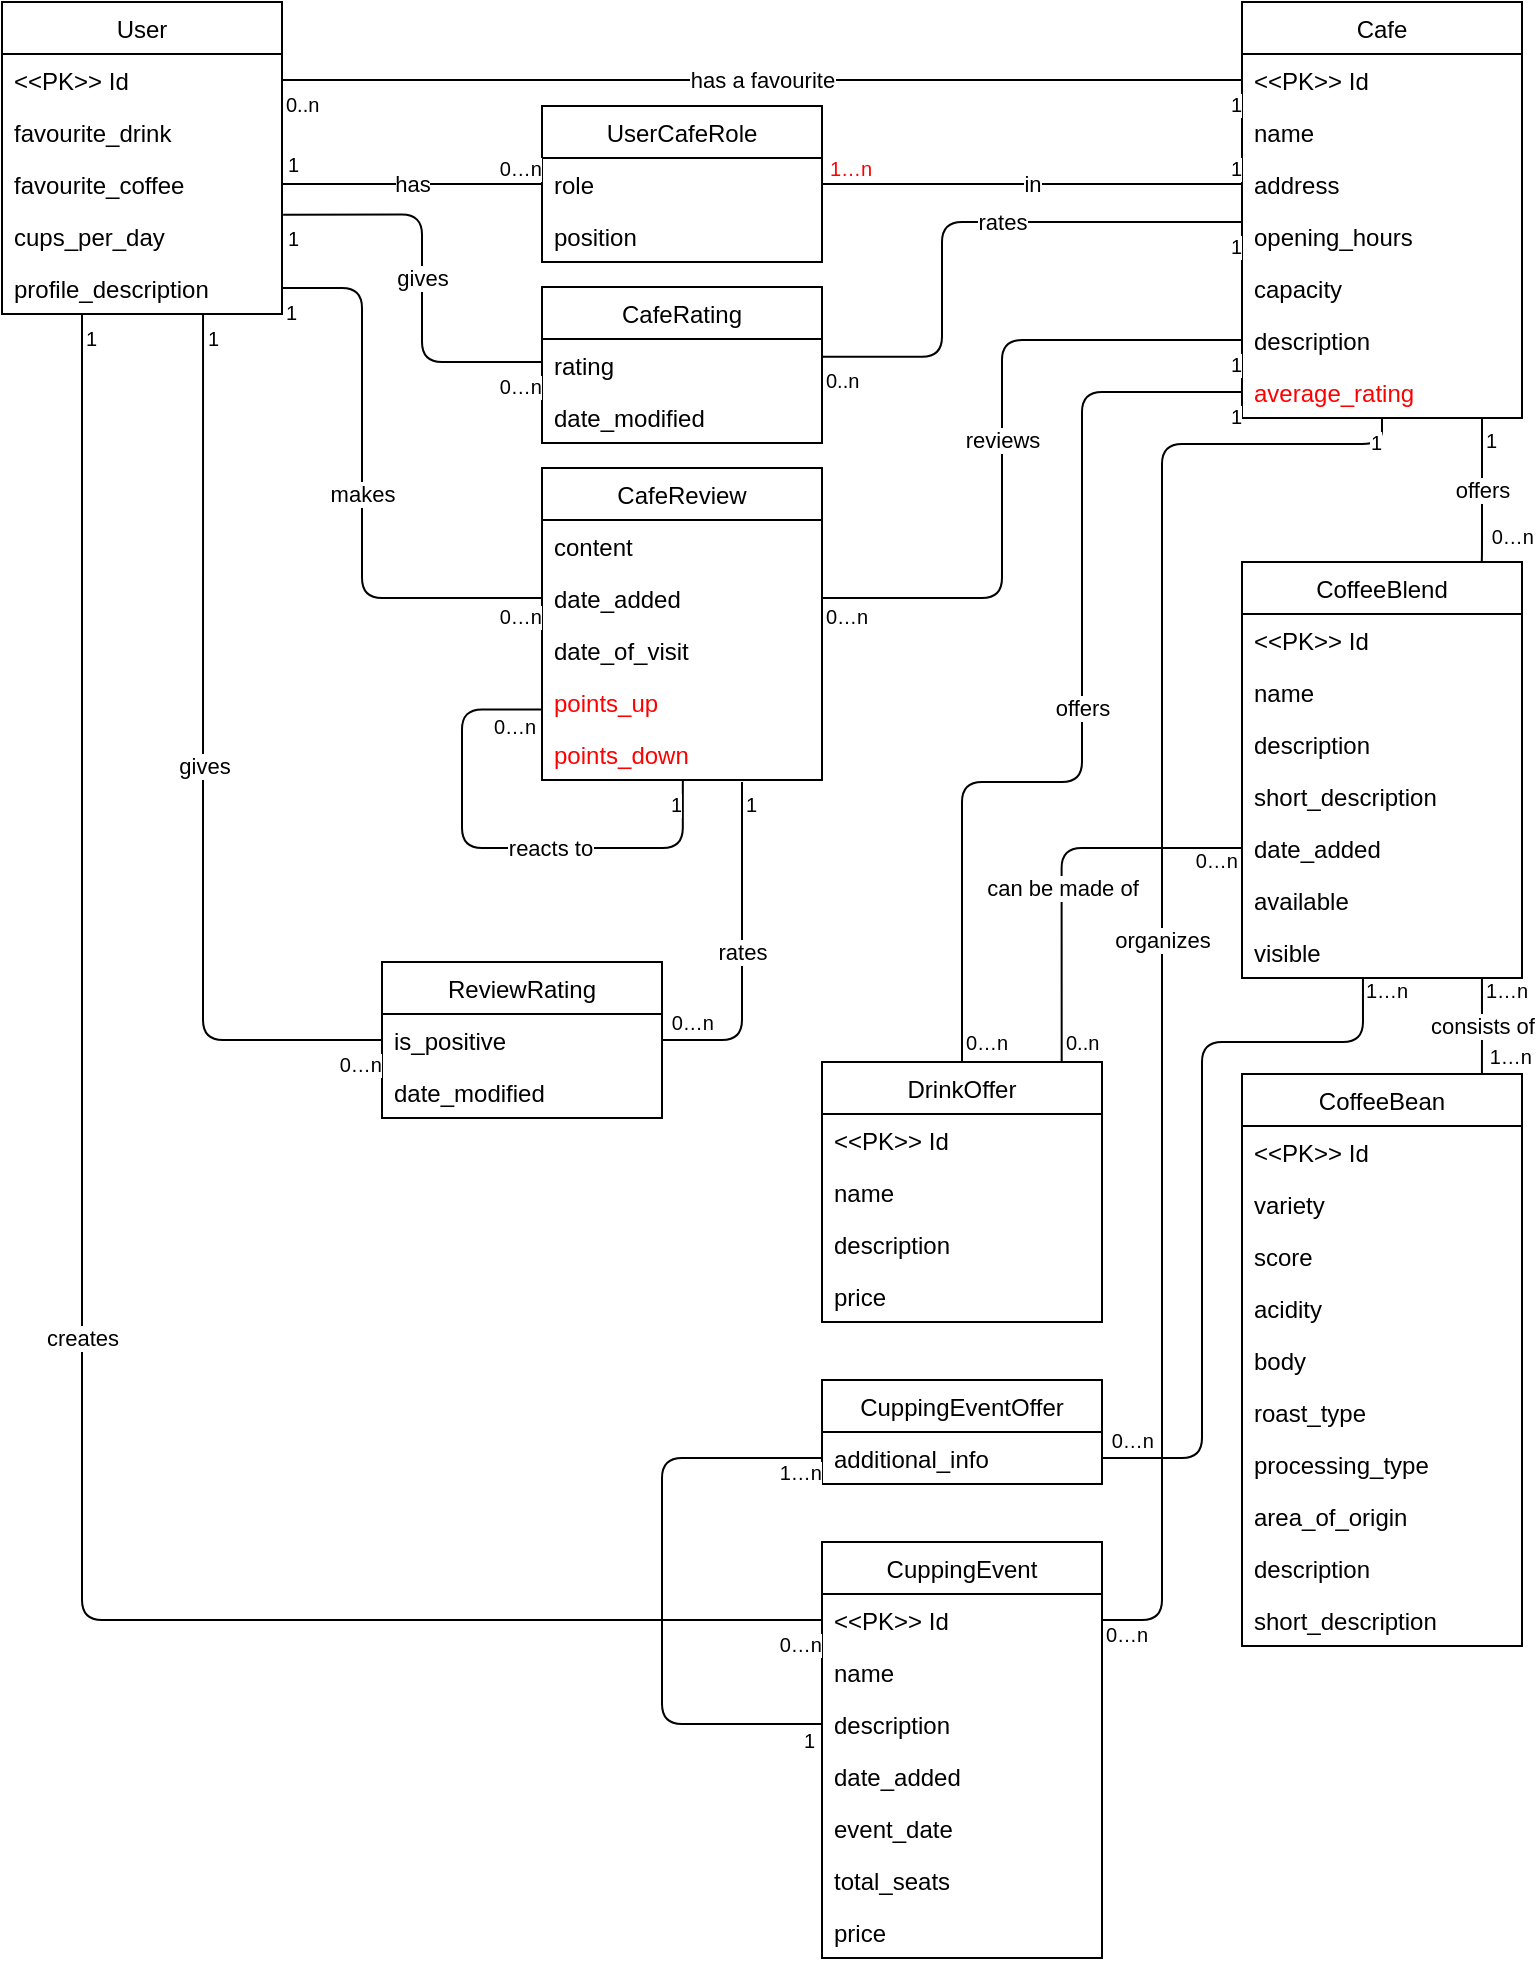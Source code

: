 <mxfile version="12.2.9" type="google" pages="1"><diagram name="Page-1" id="c4acf3e9-155e-7222-9cf6-157b1a14988f"><mxGraphModel dx="1122" dy="657" grid="1" gridSize="10" guides="1" tooltips="1" connect="1" arrows="1" fold="1" page="1" pageScale="1" pageWidth="827" pageHeight="1169" background="#ffffff" math="0" shadow="0"><root><mxCell id="0"/><mxCell id="1" parent="0"/><mxCell id="7lsXXd2nCeUwSdJHQIFF-2" value="User" style="swimlane;fontStyle=0;childLayout=stackLayout;horizontal=1;startSize=26;fillColor=none;horizontalStack=0;resizeParent=1;resizeParentMax=0;resizeLast=0;collapsible=1;marginBottom=0;" parent="1" vertex="1"><mxGeometry x="20" y="20" width="140" height="156" as="geometry"/></mxCell><mxCell id="7lsXXd2nCeUwSdJHQIFF-3" value="&lt;&lt;PK&gt;&gt; Id" style="text;strokeColor=none;fillColor=none;align=left;verticalAlign=top;spacingLeft=4;spacingRight=4;overflow=hidden;rotatable=0;points=[[0,0.5],[1,0.5]];portConstraint=eastwest;" parent="7lsXXd2nCeUwSdJHQIFF-2" vertex="1"><mxGeometry y="26" width="140" height="26" as="geometry"/></mxCell><mxCell id="7lsXXd2nCeUwSdJHQIFF-5" value="favourite_drink" style="text;strokeColor=none;fillColor=none;align=left;verticalAlign=top;spacingLeft=4;spacingRight=4;overflow=hidden;rotatable=0;points=[[0,0.5],[1,0.5]];portConstraint=eastwest;" parent="7lsXXd2nCeUwSdJHQIFF-2" vertex="1"><mxGeometry y="52" width="140" height="26" as="geometry"/></mxCell><mxCell id="7lsXXd2nCeUwSdJHQIFF-6" value="favourite_coffee" style="text;strokeColor=none;fillColor=none;align=left;verticalAlign=top;spacingLeft=4;spacingRight=4;overflow=hidden;rotatable=0;points=[[0,0.5],[1,0.5]];portConstraint=eastwest;" parent="7lsXXd2nCeUwSdJHQIFF-2" vertex="1"><mxGeometry y="78" width="140" height="26" as="geometry"/></mxCell><mxCell id="7lsXXd2nCeUwSdJHQIFF-7" value="cups_per_day" style="text;strokeColor=none;fillColor=none;align=left;verticalAlign=top;spacingLeft=4;spacingRight=4;overflow=hidden;rotatable=0;points=[[0,0.5],[1,0.5]];portConstraint=eastwest;" parent="7lsXXd2nCeUwSdJHQIFF-2" vertex="1"><mxGeometry y="104" width="140" height="26" as="geometry"/></mxCell><mxCell id="7lsXXd2nCeUwSdJHQIFF-8" value="profile_description&#10;" style="text;strokeColor=none;fillColor=none;align=left;verticalAlign=top;spacingLeft=4;spacingRight=4;overflow=hidden;rotatable=0;points=[[0,0.5],[1,0.5]];portConstraint=eastwest;" parent="7lsXXd2nCeUwSdJHQIFF-2" vertex="1"><mxGeometry y="130" width="140" height="26" as="geometry"/></mxCell><mxCell id="7lsXXd2nCeUwSdJHQIFF-10" value="Cafe" style="swimlane;fontStyle=0;childLayout=stackLayout;horizontal=1;startSize=26;fillColor=none;horizontalStack=0;resizeParent=1;resizeParentMax=0;resizeLast=0;collapsible=1;marginBottom=0;" parent="1" vertex="1"><mxGeometry x="640" y="20" width="140" height="208" as="geometry"/></mxCell><mxCell id="7lsXXd2nCeUwSdJHQIFF-11" value="&lt;&lt;PK&gt;&gt; Id" style="text;strokeColor=none;fillColor=none;align=left;verticalAlign=top;spacingLeft=4;spacingRight=4;overflow=hidden;rotatable=0;points=[[0,0.5],[1,0.5]];portConstraint=eastwest;" parent="7lsXXd2nCeUwSdJHQIFF-10" vertex="1"><mxGeometry y="26" width="140" height="26" as="geometry"/></mxCell><mxCell id="7lsXXd2nCeUwSdJHQIFF-84" value="name" style="text;strokeColor=none;fillColor=none;align=left;verticalAlign=top;spacingLeft=4;spacingRight=4;overflow=hidden;rotatable=0;points=[[0,0.5],[1,0.5]];portConstraint=eastwest;" parent="7lsXXd2nCeUwSdJHQIFF-10" vertex="1"><mxGeometry y="52" width="140" height="26" as="geometry"/></mxCell><mxCell id="7lsXXd2nCeUwSdJHQIFF-12" value="address" style="text;strokeColor=none;fillColor=none;align=left;verticalAlign=top;spacingLeft=4;spacingRight=4;overflow=hidden;rotatable=0;points=[[0,0.5],[1,0.5]];portConstraint=eastwest;" parent="7lsXXd2nCeUwSdJHQIFF-10" vertex="1"><mxGeometry y="78" width="140" height="26" as="geometry"/></mxCell><mxCell id="7lsXXd2nCeUwSdJHQIFF-13" value="opening_hours" style="text;strokeColor=none;fillColor=none;align=left;verticalAlign=top;spacingLeft=4;spacingRight=4;overflow=hidden;rotatable=0;points=[[0,0.5],[1,0.5]];portConstraint=eastwest;" parent="7lsXXd2nCeUwSdJHQIFF-10" vertex="1"><mxGeometry y="104" width="140" height="26" as="geometry"/></mxCell><mxCell id="7lsXXd2nCeUwSdJHQIFF-14" value="capacity" style="text;strokeColor=none;fillColor=none;align=left;verticalAlign=top;spacingLeft=4;spacingRight=4;overflow=hidden;rotatable=0;points=[[0,0.5],[1,0.5]];portConstraint=eastwest;" parent="7lsXXd2nCeUwSdJHQIFF-10" vertex="1"><mxGeometry y="130" width="140" height="26" as="geometry"/></mxCell><mxCell id="7lsXXd2nCeUwSdJHQIFF-15" value="description" style="text;strokeColor=none;fillColor=none;align=left;verticalAlign=top;spacingLeft=4;spacingRight=4;overflow=hidden;rotatable=0;points=[[0,0.5],[1,0.5]];portConstraint=eastwest;" parent="7lsXXd2nCeUwSdJHQIFF-10" vertex="1"><mxGeometry y="156" width="140" height="26" as="geometry"/></mxCell><mxCell id="7lsXXd2nCeUwSdJHQIFF-16" value="average_rating" style="text;strokeColor=none;fillColor=none;align=left;verticalAlign=top;spacingLeft=4;spacingRight=4;overflow=hidden;rotatable=0;points=[[0,0.5],[1,0.5]];portConstraint=eastwest;fontColor=#FF0000;" parent="7lsXXd2nCeUwSdJHQIFF-10" vertex="1"><mxGeometry y="182" width="140" height="26" as="geometry"/></mxCell><mxCell id="7lsXXd2nCeUwSdJHQIFF-21" value="has a favourite" style="endArrow=none;html=1;endSize=12;startArrow=none;startSize=14;startFill=0;edgeStyle=orthogonalEdgeStyle;endFill=0;exitX=1;exitY=0.5;exitDx=0;exitDy=0;entryX=0;entryY=0.5;entryDx=0;entryDy=0;" parent="1" source="7lsXXd2nCeUwSdJHQIFF-3" target="7lsXXd2nCeUwSdJHQIFF-11" edge="1"><mxGeometry relative="1" as="geometry"><mxPoint x="190" y="260" as="sourcePoint"/><mxPoint x="350" y="260" as="targetPoint"/></mxGeometry></mxCell><mxCell id="7lsXXd2nCeUwSdJHQIFF-22" value="0..n" style="resizable=0;html=1;align=left;verticalAlign=top;labelBackgroundColor=#ffffff;fontSize=10;" parent="7lsXXd2nCeUwSdJHQIFF-21" connectable="0" vertex="1"><mxGeometry x="-1" relative="1" as="geometry"/></mxCell><mxCell id="7lsXXd2nCeUwSdJHQIFF-23" value="1" style="resizable=0;html=1;align=right;verticalAlign=top;labelBackgroundColor=#ffffff;fontSize=10;" parent="7lsXXd2nCeUwSdJHQIFF-21" connectable="0" vertex="1"><mxGeometry x="1" relative="1" as="geometry"/></mxCell><mxCell id="7lsXXd2nCeUwSdJHQIFF-24" value="UserCafeRole" style="swimlane;fontStyle=0;childLayout=stackLayout;horizontal=1;startSize=26;fillColor=none;horizontalStack=0;resizeParent=1;resizeParentMax=0;resizeLast=0;collapsible=1;marginBottom=0;" parent="1" vertex="1"><mxGeometry x="290" y="72" width="140" height="78" as="geometry"/></mxCell><mxCell id="7lsXXd2nCeUwSdJHQIFF-25" value="role" style="text;strokeColor=none;fillColor=none;align=left;verticalAlign=top;spacingLeft=4;spacingRight=4;overflow=hidden;rotatable=0;points=[[0,0.5],[1,0.5]];portConstraint=eastwest;" parent="7lsXXd2nCeUwSdJHQIFF-24" vertex="1"><mxGeometry y="26" width="140" height="26" as="geometry"/></mxCell><mxCell id="7lsXXd2nCeUwSdJHQIFF-86" value="position" style="text;strokeColor=none;fillColor=none;align=left;verticalAlign=top;spacingLeft=4;spacingRight=4;overflow=hidden;rotatable=0;points=[[0,0.5],[1,0.5]];portConstraint=eastwest;" parent="7lsXXd2nCeUwSdJHQIFF-24" vertex="1"><mxGeometry y="52" width="140" height="26" as="geometry"/></mxCell><mxCell id="7lsXXd2nCeUwSdJHQIFF-34" value="has" style="endArrow=none;html=1;edgeStyle=orthogonalEdgeStyle;entryX=0;entryY=0.5;entryDx=0;entryDy=0;exitX=1;exitY=0.5;exitDx=0;exitDy=0;" parent="1" source="7lsXXd2nCeUwSdJHQIFF-6" target="7lsXXd2nCeUwSdJHQIFF-25" edge="1"><mxGeometry relative="1" as="geometry"><mxPoint x="160" y="160" as="sourcePoint"/><mxPoint x="200" y="190" as="targetPoint"/><Array as="points"><mxPoint x="240" y="111"/><mxPoint x="240" y="111"/></Array></mxGeometry></mxCell><mxCell id="7lsXXd2nCeUwSdJHQIFF-35" value="1" style="resizable=0;html=1;align=left;verticalAlign=bottom;labelBackgroundColor=#ffffff;fontSize=10;" parent="7lsXXd2nCeUwSdJHQIFF-34" connectable="0" vertex="1"><mxGeometry x="-1" relative="1" as="geometry"><mxPoint x="0.5" y="-1.5" as="offset"/></mxGeometry></mxCell><mxCell id="7lsXXd2nCeUwSdJHQIFF-36" value="0…n" style="resizable=0;html=1;align=right;verticalAlign=bottom;labelBackgroundColor=#ffffff;fontSize=10;" parent="7lsXXd2nCeUwSdJHQIFF-34" connectable="0" vertex="1"><mxGeometry x="1" relative="1" as="geometry"/></mxCell><mxCell id="7lsXXd2nCeUwSdJHQIFF-37" value="in" style="endArrow=none;html=1;edgeStyle=orthogonalEdgeStyle;entryX=0;entryY=0.5;entryDx=0;entryDy=0;exitX=1;exitY=0.5;exitDx=0;exitDy=0;" parent="1" source="7lsXXd2nCeUwSdJHQIFF-25" target="7lsXXd2nCeUwSdJHQIFF-12" edge="1"><mxGeometry relative="1" as="geometry"><mxPoint x="390" y="200" as="sourcePoint"/><mxPoint x="224.667" y="173" as="targetPoint"/><Array as="points"><mxPoint x="500" y="111"/><mxPoint x="500" y="111"/></Array></mxGeometry></mxCell><mxCell id="7lsXXd2nCeUwSdJHQIFF-38" value="1…n" style="resizable=0;html=1;align=left;verticalAlign=bottom;labelBackgroundColor=#ffffff;fontSize=10;fontColor=#FF0000;" parent="7lsXXd2nCeUwSdJHQIFF-37" connectable="0" vertex="1"><mxGeometry x="-1" relative="1" as="geometry"><mxPoint x="1.5" as="offset"/></mxGeometry></mxCell><mxCell id="7lsXXd2nCeUwSdJHQIFF-39" value="1&lt;br&gt;" style="resizable=0;html=1;align=right;verticalAlign=bottom;labelBackgroundColor=#ffffff;fontSize=10;" parent="7lsXXd2nCeUwSdJHQIFF-37" connectable="0" vertex="1"><mxGeometry x="1" relative="1" as="geometry"/></mxCell><mxCell id="7lsXXd2nCeUwSdJHQIFF-42" value="CafeRating" style="swimlane;fontStyle=0;childLayout=stackLayout;horizontal=1;startSize=26;fillColor=none;horizontalStack=0;resizeParent=1;resizeParentMax=0;resizeLast=0;collapsible=1;marginBottom=0;fontColor=#000000;" parent="1" vertex="1"><mxGeometry x="290" y="162.5" width="140" height="78" as="geometry"/></mxCell><mxCell id="7lsXXd2nCeUwSdJHQIFF-43" value="rating" style="text;strokeColor=none;fillColor=none;align=left;verticalAlign=top;spacingLeft=4;spacingRight=4;overflow=hidden;rotatable=0;points=[[0,0.5],[1,0.5]];portConstraint=eastwest;" parent="7lsXXd2nCeUwSdJHQIFF-42" vertex="1"><mxGeometry y="26" width="140" height="26" as="geometry"/></mxCell><mxCell id="7lsXXd2nCeUwSdJHQIFF-44" value="date_modified&#10;" style="text;strokeColor=none;fillColor=none;align=left;verticalAlign=top;spacingLeft=4;spacingRight=4;overflow=hidden;rotatable=0;points=[[0,0.5],[1,0.5]];portConstraint=eastwest;" parent="7lsXXd2nCeUwSdJHQIFF-42" vertex="1"><mxGeometry y="52" width="140" height="26" as="geometry"/></mxCell><mxCell id="7lsXXd2nCeUwSdJHQIFF-46" value="gives" style="endArrow=none;html=1;endSize=12;startArrow=none;startSize=14;startFill=0;edgeStyle=orthogonalEdgeStyle;endFill=0;exitX=1.004;exitY=0.09;exitDx=0;exitDy=0;exitPerimeter=0;" parent="1" source="7lsXXd2nCeUwSdJHQIFF-7" edge="1"><mxGeometry relative="1" as="geometry"><mxPoint x="110" y="220" as="sourcePoint"/><mxPoint x="290" y="200" as="targetPoint"/><Array as="points"><mxPoint x="230" y="126"/><mxPoint x="230" y="200"/><mxPoint x="290" y="200"/></Array></mxGeometry></mxCell><mxCell id="7lsXXd2nCeUwSdJHQIFF-47" value="1" style="resizable=0;html=1;align=left;verticalAlign=top;labelBackgroundColor=#ffffff;fontSize=10;" parent="7lsXXd2nCeUwSdJHQIFF-46" connectable="0" vertex="1"><mxGeometry x="-1" relative="1" as="geometry"/></mxCell><mxCell id="7lsXXd2nCeUwSdJHQIFF-48" value="0…n" style="resizable=0;html=1;align=right;verticalAlign=top;labelBackgroundColor=#ffffff;fontSize=10;" parent="7lsXXd2nCeUwSdJHQIFF-46" connectable="0" vertex="1"><mxGeometry x="1" relative="1" as="geometry"/></mxCell><mxCell id="7lsXXd2nCeUwSdJHQIFF-50" value="rates" style="endArrow=none;html=1;endSize=12;startArrow=none;startSize=14;startFill=0;edgeStyle=orthogonalEdgeStyle;endFill=0;exitX=1.003;exitY=0.342;exitDx=0;exitDy=0;exitPerimeter=0;entryX=0;entryY=0.231;entryDx=0;entryDy=0;entryPerimeter=0;" parent="1" source="7lsXXd2nCeUwSdJHQIFF-43" target="7lsXXd2nCeUwSdJHQIFF-13" edge="1"><mxGeometry x="0.133" relative="1" as="geometry"><mxPoint x="430" y="189" as="sourcePoint"/><mxPoint x="610" y="160" as="targetPoint"/><Array as="points"><mxPoint x="490" y="197"/><mxPoint x="490" y="130"/></Array><mxPoint as="offset"/></mxGeometry></mxCell><mxCell id="7lsXXd2nCeUwSdJHQIFF-51" value="0..n" style="resizable=0;html=1;align=left;verticalAlign=top;labelBackgroundColor=#ffffff;fontSize=10;" parent="7lsXXd2nCeUwSdJHQIFF-50" connectable="0" vertex="1"><mxGeometry x="-1" relative="1" as="geometry"/></mxCell><mxCell id="7lsXXd2nCeUwSdJHQIFF-52" value="1" style="resizable=0;html=1;align=right;verticalAlign=top;labelBackgroundColor=#ffffff;fontSize=10;" parent="7lsXXd2nCeUwSdJHQIFF-50" connectable="0" vertex="1"><mxGeometry x="1" relative="1" as="geometry"/></mxCell><mxCell id="7lsXXd2nCeUwSdJHQIFF-54" value="CafeReview" style="swimlane;fontStyle=0;childLayout=stackLayout;horizontal=1;startSize=26;fillColor=none;horizontalStack=0;resizeParent=1;resizeParentMax=0;resizeLast=0;collapsible=1;marginBottom=0;fontColor=#000000;" parent="1" vertex="1"><mxGeometry x="290" y="253" width="140" height="156" as="geometry"/></mxCell><mxCell id="7lsXXd2nCeUwSdJHQIFF-55" value="content" style="text;strokeColor=none;fillColor=none;align=left;verticalAlign=top;spacingLeft=4;spacingRight=4;overflow=hidden;rotatable=0;points=[[0,0.5],[1,0.5]];portConstraint=eastwest;" parent="7lsXXd2nCeUwSdJHQIFF-54" vertex="1"><mxGeometry y="26" width="140" height="26" as="geometry"/></mxCell><mxCell id="7lsXXd2nCeUwSdJHQIFF-56" value="date_added" style="text;strokeColor=none;fillColor=none;align=left;verticalAlign=top;spacingLeft=4;spacingRight=4;overflow=hidden;rotatable=0;points=[[0,0.5],[1,0.5]];portConstraint=eastwest;" parent="7lsXXd2nCeUwSdJHQIFF-54" vertex="1"><mxGeometry y="52" width="140" height="26" as="geometry"/></mxCell><mxCell id="7lsXXd2nCeUwSdJHQIFF-57" value="date_of_visit" style="text;strokeColor=none;fillColor=none;align=left;verticalAlign=top;spacingLeft=4;spacingRight=4;overflow=hidden;rotatable=0;points=[[0,0.5],[1,0.5]];portConstraint=eastwest;" parent="7lsXXd2nCeUwSdJHQIFF-54" vertex="1"><mxGeometry y="78" width="140" height="26" as="geometry"/></mxCell><mxCell id="7lsXXd2nCeUwSdJHQIFF-82" value="points_up&#10;" style="text;strokeColor=none;fillColor=none;align=left;verticalAlign=top;spacingLeft=4;spacingRight=4;overflow=hidden;rotatable=0;points=[[0,0.5],[1,0.5]];portConstraint=eastwest;fontColor=#FF0000;" parent="7lsXXd2nCeUwSdJHQIFF-54" vertex="1"><mxGeometry y="104" width="140" height="26" as="geometry"/></mxCell><mxCell id="7lsXXd2nCeUwSdJHQIFF-83" value="points_down" style="text;strokeColor=none;fillColor=none;align=left;verticalAlign=top;spacingLeft=4;spacingRight=4;overflow=hidden;rotatable=0;points=[[0,0.5],[1,0.5]];portConstraint=eastwest;fontColor=#FF0000;" parent="7lsXXd2nCeUwSdJHQIFF-54" vertex="1"><mxGeometry y="130" width="140" height="26" as="geometry"/></mxCell><mxCell id="7lsXXd2nCeUwSdJHQIFF-65" value="reacts to" style="endArrow=none;html=1;endSize=12;startArrow=none;startSize=14;startFill=0;edgeStyle=orthogonalEdgeStyle;endFill=0;exitX=0.001;exitY=0.644;exitDx=0;exitDy=0;entryX=0.503;entryY=1.021;entryDx=0;entryDy=0;entryPerimeter=0;exitPerimeter=0;" parent="7lsXXd2nCeUwSdJHQIFF-54" source="7lsXXd2nCeUwSdJHQIFF-82" target="7lsXXd2nCeUwSdJHQIFF-83" edge="1"><mxGeometry x="0.21" relative="1" as="geometry"><mxPoint x="-89.833" y="169.833" as="sourcePoint"/><mxPoint x="310.167" y="169.833" as="targetPoint"/><Array as="points"><mxPoint x="-40" y="120"/><mxPoint x="-40" y="190"/><mxPoint x="70" y="190"/></Array><mxPoint as="offset"/></mxGeometry></mxCell><mxCell id="7lsXXd2nCeUwSdJHQIFF-66" value="0…n" style="resizable=0;html=1;align=left;verticalAlign=top;labelBackgroundColor=#ffffff;fontSize=10;" parent="7lsXXd2nCeUwSdJHQIFF-65" connectable="0" vertex="1"><mxGeometry x="-1" relative="1" as="geometry"><mxPoint x="-26.5" y="-3.5" as="offset"/></mxGeometry></mxCell><mxCell id="7lsXXd2nCeUwSdJHQIFF-67" value="1" style="resizable=0;html=1;align=right;verticalAlign=top;labelBackgroundColor=#ffffff;fontSize=10;" parent="7lsXXd2nCeUwSdJHQIFF-65" connectable="0" vertex="1"><mxGeometry x="1" relative="1" as="geometry"/></mxCell><mxCell id="7lsXXd2nCeUwSdJHQIFF-59" value="makes" style="endArrow=none;html=1;endSize=12;startArrow=none;startSize=14;startFill=0;edgeStyle=orthogonalEdgeStyle;endFill=0;exitX=1;exitY=0.5;exitDx=0;exitDy=0;entryX=0;entryY=0.5;entryDx=0;entryDy=0;" parent="1" source="7lsXXd2nCeUwSdJHQIFF-8" target="7lsXXd2nCeUwSdJHQIFF-56" edge="1"><mxGeometry relative="1" as="geometry"><mxPoint x="100.167" y="349.833" as="sourcePoint"/><mxPoint x="500.167" y="349.833" as="targetPoint"/><Array as="points"><mxPoint x="200" y="163"/><mxPoint x="200" y="318"/></Array></mxGeometry></mxCell><mxCell id="7lsXXd2nCeUwSdJHQIFF-60" value="1" style="resizable=0;html=1;align=left;verticalAlign=top;labelBackgroundColor=#ffffff;fontSize=10;" parent="7lsXXd2nCeUwSdJHQIFF-59" connectable="0" vertex="1"><mxGeometry x="-1" relative="1" as="geometry"/></mxCell><mxCell id="7lsXXd2nCeUwSdJHQIFF-61" value="0…n" style="resizable=0;html=1;align=right;verticalAlign=top;labelBackgroundColor=#ffffff;fontSize=10;" parent="7lsXXd2nCeUwSdJHQIFF-59" connectable="0" vertex="1"><mxGeometry x="1" relative="1" as="geometry"><mxPoint y="-3" as="offset"/></mxGeometry></mxCell><mxCell id="7lsXXd2nCeUwSdJHQIFF-62" value="reviews" style="endArrow=none;html=1;endSize=12;startArrow=none;startSize=14;startFill=0;edgeStyle=orthogonalEdgeStyle;endFill=0;entryX=0;entryY=0.5;entryDx=0;entryDy=0;exitX=1;exitY=0.5;exitDx=0;exitDy=0;" parent="1" source="7lsXXd2nCeUwSdJHQIFF-56" target="7lsXXd2nCeUwSdJHQIFF-15" edge="1"><mxGeometry relative="1" as="geometry"><mxPoint x="550" y="360" as="sourcePoint"/><mxPoint x="560.167" y="231.667" as="targetPoint"/><Array as="points"><mxPoint x="520" y="318"/><mxPoint x="520" y="189"/></Array></mxGeometry></mxCell><mxCell id="7lsXXd2nCeUwSdJHQIFF-63" value="0…n" style="resizable=0;html=1;align=left;verticalAlign=top;labelBackgroundColor=#ffffff;fontSize=10;" parent="7lsXXd2nCeUwSdJHQIFF-62" connectable="0" vertex="1"><mxGeometry x="-1" relative="1" as="geometry"><mxPoint y="-3" as="offset"/></mxGeometry></mxCell><mxCell id="7lsXXd2nCeUwSdJHQIFF-64" value="1" style="resizable=0;html=1;align=right;verticalAlign=top;labelBackgroundColor=#ffffff;fontSize=10;" parent="7lsXXd2nCeUwSdJHQIFF-62" connectable="0" vertex="1"><mxGeometry x="1" relative="1" as="geometry"/></mxCell><mxCell id="7lsXXd2nCeUwSdJHQIFF-68" value="ReviewRating" style="swimlane;fontStyle=0;childLayout=stackLayout;horizontal=1;startSize=26;fillColor=none;horizontalStack=0;resizeParent=1;resizeParentMax=0;resizeLast=0;collapsible=1;marginBottom=0;fontColor=#000000;" parent="1" vertex="1"><mxGeometry x="210" y="500" width="140" height="78" as="geometry"/></mxCell><mxCell id="7lsXXd2nCeUwSdJHQIFF-69" value="is_positive" style="text;strokeColor=none;fillColor=none;align=left;verticalAlign=top;spacingLeft=4;spacingRight=4;overflow=hidden;rotatable=0;points=[[0,0.5],[1,0.5]];portConstraint=eastwest;" parent="7lsXXd2nCeUwSdJHQIFF-68" vertex="1"><mxGeometry y="26" width="140" height="26" as="geometry"/></mxCell><mxCell id="7lsXXd2nCeUwSdJHQIFF-70" value="date_modified" style="text;strokeColor=none;fillColor=none;align=left;verticalAlign=top;spacingLeft=4;spacingRight=4;overflow=hidden;rotatable=0;points=[[0,0.5],[1,0.5]];portConstraint=eastwest;" parent="7lsXXd2nCeUwSdJHQIFF-68" vertex="1"><mxGeometry y="52" width="140" height="26" as="geometry"/></mxCell><mxCell id="7lsXXd2nCeUwSdJHQIFF-72" value="gives" style="endArrow=none;html=1;endSize=12;startArrow=none;startSize=14;startFill=0;edgeStyle=orthogonalEdgeStyle;endFill=0;exitX=0.718;exitY=0.981;exitDx=0;exitDy=0;entryX=0;entryY=0.5;entryDx=0;entryDy=0;exitPerimeter=0;" parent="1" source="7lsXXd2nCeUwSdJHQIFF-8" target="7lsXXd2nCeUwSdJHQIFF-69" edge="1"><mxGeometry relative="1" as="geometry"><mxPoint x="30.167" y="489.833" as="sourcePoint"/><mxPoint x="430.167" y="489.833" as="targetPoint"/><Array as="points"><mxPoint x="121" y="539"/></Array></mxGeometry></mxCell><mxCell id="7lsXXd2nCeUwSdJHQIFF-73" value="1" style="resizable=0;html=1;align=left;verticalAlign=top;labelBackgroundColor=#ffffff;fontSize=10;" parent="7lsXXd2nCeUwSdJHQIFF-72" connectable="0" vertex="1"><mxGeometry x="-1" relative="1" as="geometry"/></mxCell><mxCell id="7lsXXd2nCeUwSdJHQIFF-74" value="0…n" style="resizable=0;html=1;align=right;verticalAlign=top;labelBackgroundColor=#ffffff;fontSize=10;" parent="7lsXXd2nCeUwSdJHQIFF-72" connectable="0" vertex="1"><mxGeometry x="1" relative="1" as="geometry"/></mxCell><mxCell id="7lsXXd2nCeUwSdJHQIFF-79" value="rates" style="endArrow=none;html=1;endSize=12;startArrow=none;startSize=14;startFill=0;edgeStyle=orthogonalEdgeStyle;endFill=0;entryX=1;entryY=0.5;entryDx=0;entryDy=0;" parent="1" target="7lsXXd2nCeUwSdJHQIFF-69" edge="1"><mxGeometry relative="1" as="geometry"><mxPoint x="390" y="410" as="sourcePoint"/><mxPoint x="410" y="400" as="targetPoint"/><Array as="points"><mxPoint x="390" y="410"/><mxPoint x="390" y="539"/></Array></mxGeometry></mxCell><mxCell id="7lsXXd2nCeUwSdJHQIFF-80" value="1" style="resizable=0;html=1;align=left;verticalAlign=top;labelBackgroundColor=#ffffff;fontSize=10;" parent="7lsXXd2nCeUwSdJHQIFF-79" connectable="0" vertex="1"><mxGeometry x="-1" relative="1" as="geometry"><mxPoint y="-1" as="offset"/></mxGeometry></mxCell><mxCell id="7lsXXd2nCeUwSdJHQIFF-81" value="0…n" style="resizable=0;html=1;align=right;verticalAlign=top;labelBackgroundColor=#ffffff;fontSize=10;" parent="7lsXXd2nCeUwSdJHQIFF-79" connectable="0" vertex="1"><mxGeometry x="1" relative="1" as="geometry"><mxPoint x="26.5" y="-21" as="offset"/></mxGeometry></mxCell><mxCell id="7lsXXd2nCeUwSdJHQIFF-87" value="CoffeeBlend" style="swimlane;fontStyle=0;childLayout=stackLayout;horizontal=1;startSize=26;fillColor=none;horizontalStack=0;resizeParent=1;resizeParentMax=0;resizeLast=0;collapsible=1;marginBottom=0;fontColor=#000000;" parent="1" vertex="1"><mxGeometry x="640" y="300" width="140" height="208" as="geometry"/></mxCell><mxCell id="7lsXXd2nCeUwSdJHQIFF-91" value="&lt;&lt;PK&gt;&gt; Id" style="text;strokeColor=none;fillColor=none;align=left;verticalAlign=top;spacingLeft=4;spacingRight=4;overflow=hidden;rotatable=0;points=[[0,0.5],[1,0.5]];portConstraint=eastwest;" parent="7lsXXd2nCeUwSdJHQIFF-87" vertex="1"><mxGeometry y="26" width="140" height="26" as="geometry"/></mxCell><mxCell id="7lsXXd2nCeUwSdJHQIFF-88" value="name" style="text;strokeColor=none;fillColor=none;align=left;verticalAlign=top;spacingLeft=4;spacingRight=4;overflow=hidden;rotatable=0;points=[[0,0.5],[1,0.5]];portConstraint=eastwest;" parent="7lsXXd2nCeUwSdJHQIFF-87" vertex="1"><mxGeometry y="52" width="140" height="26" as="geometry"/></mxCell><mxCell id="7lsXXd2nCeUwSdJHQIFF-89" value="description&#10;" style="text;strokeColor=none;fillColor=none;align=left;verticalAlign=top;spacingLeft=4;spacingRight=4;overflow=hidden;rotatable=0;points=[[0,0.5],[1,0.5]];portConstraint=eastwest;" parent="7lsXXd2nCeUwSdJHQIFF-87" vertex="1"><mxGeometry y="78" width="140" height="26" as="geometry"/></mxCell><mxCell id="7lsXXd2nCeUwSdJHQIFF-90" value="short_description&#10;" style="text;strokeColor=none;fillColor=none;align=left;verticalAlign=top;spacingLeft=4;spacingRight=4;overflow=hidden;rotatable=0;points=[[0,0.5],[1,0.5]];portConstraint=eastwest;" parent="7lsXXd2nCeUwSdJHQIFF-87" vertex="1"><mxGeometry y="104" width="140" height="26" as="geometry"/></mxCell><mxCell id="7lsXXd2nCeUwSdJHQIFF-92" value="date_added" style="text;strokeColor=none;fillColor=none;align=left;verticalAlign=top;spacingLeft=4;spacingRight=4;overflow=hidden;rotatable=0;points=[[0,0.5],[1,0.5]];portConstraint=eastwest;" parent="7lsXXd2nCeUwSdJHQIFF-87" vertex="1"><mxGeometry y="130" width="140" height="26" as="geometry"/></mxCell><mxCell id="7lsXXd2nCeUwSdJHQIFF-93" value="available" style="text;strokeColor=none;fillColor=none;align=left;verticalAlign=top;spacingLeft=4;spacingRight=4;overflow=hidden;rotatable=0;points=[[0,0.5],[1,0.5]];portConstraint=eastwest;" parent="7lsXXd2nCeUwSdJHQIFF-87" vertex="1"><mxGeometry y="156" width="140" height="26" as="geometry"/></mxCell><mxCell id="7lsXXd2nCeUwSdJHQIFF-94" value="visible" style="text;strokeColor=none;fillColor=none;align=left;verticalAlign=top;spacingLeft=4;spacingRight=4;overflow=hidden;rotatable=0;points=[[0,0.5],[1,0.5]];portConstraint=eastwest;" parent="7lsXXd2nCeUwSdJHQIFF-87" vertex="1"><mxGeometry y="182" width="140" height="26" as="geometry"/></mxCell><mxCell id="7lsXXd2nCeUwSdJHQIFF-95" value="CoffeeBean" style="swimlane;fontStyle=0;childLayout=stackLayout;horizontal=1;startSize=26;fillColor=none;horizontalStack=0;resizeParent=1;resizeParentMax=0;resizeLast=0;collapsible=1;marginBottom=0;fontColor=#000000;" parent="1" vertex="1"><mxGeometry x="640" y="556" width="140" height="286" as="geometry"/></mxCell><mxCell id="7lsXXd2nCeUwSdJHQIFF-96" value="&lt;&lt;PK&gt;&gt; Id" style="text;strokeColor=none;fillColor=none;align=left;verticalAlign=top;spacingLeft=4;spacingRight=4;overflow=hidden;rotatable=0;points=[[0,0.5],[1,0.5]];portConstraint=eastwest;" parent="7lsXXd2nCeUwSdJHQIFF-95" vertex="1"><mxGeometry y="26" width="140" height="26" as="geometry"/></mxCell><mxCell id="7lsXXd2nCeUwSdJHQIFF-97" value="variety" style="text;strokeColor=none;fillColor=none;align=left;verticalAlign=top;spacingLeft=4;spacingRight=4;overflow=hidden;rotatable=0;points=[[0,0.5],[1,0.5]];portConstraint=eastwest;" parent="7lsXXd2nCeUwSdJHQIFF-95" vertex="1"><mxGeometry y="52" width="140" height="26" as="geometry"/></mxCell><mxCell id="7lsXXd2nCeUwSdJHQIFF-98" value="score" style="text;strokeColor=none;fillColor=none;align=left;verticalAlign=top;spacingLeft=4;spacingRight=4;overflow=hidden;rotatable=0;points=[[0,0.5],[1,0.5]];portConstraint=eastwest;" parent="7lsXXd2nCeUwSdJHQIFF-95" vertex="1"><mxGeometry y="78" width="140" height="26" as="geometry"/></mxCell><mxCell id="7lsXXd2nCeUwSdJHQIFF-99" value="acidity" style="text;strokeColor=none;fillColor=none;align=left;verticalAlign=top;spacingLeft=4;spacingRight=4;overflow=hidden;rotatable=0;points=[[0,0.5],[1,0.5]];portConstraint=eastwest;" parent="7lsXXd2nCeUwSdJHQIFF-95" vertex="1"><mxGeometry y="104" width="140" height="26" as="geometry"/></mxCell><mxCell id="7lsXXd2nCeUwSdJHQIFF-100" value="body" style="text;strokeColor=none;fillColor=none;align=left;verticalAlign=top;spacingLeft=4;spacingRight=4;overflow=hidden;rotatable=0;points=[[0,0.5],[1,0.5]];portConstraint=eastwest;" parent="7lsXXd2nCeUwSdJHQIFF-95" vertex="1"><mxGeometry y="130" width="140" height="26" as="geometry"/></mxCell><mxCell id="7lsXXd2nCeUwSdJHQIFF-101" value="roast_type" style="text;strokeColor=none;fillColor=none;align=left;verticalAlign=top;spacingLeft=4;spacingRight=4;overflow=hidden;rotatable=0;points=[[0,0.5],[1,0.5]];portConstraint=eastwest;" parent="7lsXXd2nCeUwSdJHQIFF-95" vertex="1"><mxGeometry y="156" width="140" height="26" as="geometry"/></mxCell><mxCell id="7lsXXd2nCeUwSdJHQIFF-102" value="processing_type" style="text;strokeColor=none;fillColor=none;align=left;verticalAlign=top;spacingLeft=4;spacingRight=4;overflow=hidden;rotatable=0;points=[[0,0.5],[1,0.5]];portConstraint=eastwest;" parent="7lsXXd2nCeUwSdJHQIFF-95" vertex="1"><mxGeometry y="182" width="140" height="26" as="geometry"/></mxCell><mxCell id="7lsXXd2nCeUwSdJHQIFF-103" value="area_of_origin" style="text;strokeColor=none;fillColor=none;align=left;verticalAlign=top;spacingLeft=4;spacingRight=4;overflow=hidden;rotatable=0;points=[[0,0.5],[1,0.5]];portConstraint=eastwest;" parent="7lsXXd2nCeUwSdJHQIFF-95" vertex="1"><mxGeometry y="208" width="140" height="26" as="geometry"/></mxCell><mxCell id="7lsXXd2nCeUwSdJHQIFF-104" value="description" style="text;strokeColor=none;fillColor=none;align=left;verticalAlign=top;spacingLeft=4;spacingRight=4;overflow=hidden;rotatable=0;points=[[0,0.5],[1,0.5]];portConstraint=eastwest;" parent="7lsXXd2nCeUwSdJHQIFF-95" vertex="1"><mxGeometry y="234" width="140" height="26" as="geometry"/></mxCell><mxCell id="7lsXXd2nCeUwSdJHQIFF-105" value="short_description" style="text;strokeColor=none;fillColor=none;align=left;verticalAlign=top;spacingLeft=4;spacingRight=4;overflow=hidden;rotatable=0;points=[[0,0.5],[1,0.5]];portConstraint=eastwest;" parent="7lsXXd2nCeUwSdJHQIFF-95" vertex="1"><mxGeometry y="260" width="140" height="26" as="geometry"/></mxCell><mxCell id="7lsXXd2nCeUwSdJHQIFF-106" value="DrinkOffer" style="swimlane;fontStyle=0;childLayout=stackLayout;horizontal=1;startSize=26;fillColor=none;horizontalStack=0;resizeParent=1;resizeParentMax=0;resizeLast=0;collapsible=1;marginBottom=0;fontColor=#000000;" parent="1" vertex="1"><mxGeometry x="430" y="550" width="140" height="130" as="geometry"/></mxCell><mxCell id="7lsXXd2nCeUwSdJHQIFF-107" value="&lt;&lt;PK&gt;&gt; Id" style="text;strokeColor=none;fillColor=none;align=left;verticalAlign=top;spacingLeft=4;spacingRight=4;overflow=hidden;rotatable=0;points=[[0,0.5],[1,0.5]];portConstraint=eastwest;" parent="7lsXXd2nCeUwSdJHQIFF-106" vertex="1"><mxGeometry y="26" width="140" height="26" as="geometry"/></mxCell><mxCell id="7lsXXd2nCeUwSdJHQIFF-108" value="name" style="text;strokeColor=none;fillColor=none;align=left;verticalAlign=top;spacingLeft=4;spacingRight=4;overflow=hidden;rotatable=0;points=[[0,0.5],[1,0.5]];portConstraint=eastwest;" parent="7lsXXd2nCeUwSdJHQIFF-106" vertex="1"><mxGeometry y="52" width="140" height="26" as="geometry"/></mxCell><mxCell id="7lsXXd2nCeUwSdJHQIFF-109" value="description" style="text;strokeColor=none;fillColor=none;align=left;verticalAlign=top;spacingLeft=4;spacingRight=4;overflow=hidden;rotatable=0;points=[[0,0.5],[1,0.5]];portConstraint=eastwest;" parent="7lsXXd2nCeUwSdJHQIFF-106" vertex="1"><mxGeometry y="78" width="140" height="26" as="geometry"/></mxCell><mxCell id="7lsXXd2nCeUwSdJHQIFF-110" value="price" style="text;strokeColor=none;fillColor=none;align=left;verticalAlign=top;spacingLeft=4;spacingRight=4;overflow=hidden;rotatable=0;points=[[0,0.5],[1,0.5]];portConstraint=eastwest;" parent="7lsXXd2nCeUwSdJHQIFF-106" vertex="1"><mxGeometry y="104" width="140" height="26" as="geometry"/></mxCell><mxCell id="7lsXXd2nCeUwSdJHQIFF-115" value="CuppingEvent" style="swimlane;fontStyle=0;childLayout=stackLayout;horizontal=1;startSize=26;fillColor=none;horizontalStack=0;resizeParent=1;resizeParentMax=0;resizeLast=0;collapsible=1;marginBottom=0;fontColor=#000000;" parent="1" vertex="1"><mxGeometry x="430" y="790" width="140" height="208" as="geometry"/></mxCell><mxCell id="7lsXXd2nCeUwSdJHQIFF-116" value="&lt;&lt;PK&gt;&gt; Id&#10;" style="text;strokeColor=none;fillColor=none;align=left;verticalAlign=top;spacingLeft=4;spacingRight=4;overflow=hidden;rotatable=0;points=[[0,0.5],[1,0.5]];portConstraint=eastwest;" parent="7lsXXd2nCeUwSdJHQIFF-115" vertex="1"><mxGeometry y="26" width="140" height="26" as="geometry"/></mxCell><mxCell id="7lsXXd2nCeUwSdJHQIFF-117" value="name" style="text;strokeColor=none;fillColor=none;align=left;verticalAlign=top;spacingLeft=4;spacingRight=4;overflow=hidden;rotatable=0;points=[[0,0.5],[1,0.5]];portConstraint=eastwest;" parent="7lsXXd2nCeUwSdJHQIFF-115" vertex="1"><mxGeometry y="52" width="140" height="26" as="geometry"/></mxCell><mxCell id="7lsXXd2nCeUwSdJHQIFF-118" value="description&#10;" style="text;strokeColor=none;fillColor=none;align=left;verticalAlign=top;spacingLeft=4;spacingRight=4;overflow=hidden;rotatable=0;points=[[0,0.5],[1,0.5]];portConstraint=eastwest;" parent="7lsXXd2nCeUwSdJHQIFF-115" vertex="1"><mxGeometry y="78" width="140" height="26" as="geometry"/></mxCell><mxCell id="7lsXXd2nCeUwSdJHQIFF-119" value="date_added" style="text;strokeColor=none;fillColor=none;align=left;verticalAlign=top;spacingLeft=4;spacingRight=4;overflow=hidden;rotatable=0;points=[[0,0.5],[1,0.5]];portConstraint=eastwest;" parent="7lsXXd2nCeUwSdJHQIFF-115" vertex="1"><mxGeometry y="104" width="140" height="26" as="geometry"/></mxCell><mxCell id="7lsXXd2nCeUwSdJHQIFF-120" value="event_date" style="text;strokeColor=none;fillColor=none;align=left;verticalAlign=top;spacingLeft=4;spacingRight=4;overflow=hidden;rotatable=0;points=[[0,0.5],[1,0.5]];portConstraint=eastwest;" parent="7lsXXd2nCeUwSdJHQIFF-115" vertex="1"><mxGeometry y="130" width="140" height="26" as="geometry"/></mxCell><mxCell id="7lsXXd2nCeUwSdJHQIFF-121" value="total_seats" style="text;strokeColor=none;fillColor=none;align=left;verticalAlign=top;spacingLeft=4;spacingRight=4;overflow=hidden;rotatable=0;points=[[0,0.5],[1,0.5]];portConstraint=eastwest;" parent="7lsXXd2nCeUwSdJHQIFF-115" vertex="1"><mxGeometry y="156" width="140" height="26" as="geometry"/></mxCell><mxCell id="7lsXXd2nCeUwSdJHQIFF-122" value="price" style="text;strokeColor=none;fillColor=none;align=left;verticalAlign=top;spacingLeft=4;spacingRight=4;overflow=hidden;rotatable=0;points=[[0,0.5],[1,0.5]];portConstraint=eastwest;" parent="7lsXXd2nCeUwSdJHQIFF-115" vertex="1"><mxGeometry y="182" width="140" height="26" as="geometry"/></mxCell><mxCell id="7lsXXd2nCeUwSdJHQIFF-127" value="CuppingEventOffer" style="swimlane;fontStyle=0;childLayout=stackLayout;horizontal=1;startSize=26;fillColor=none;horizontalStack=0;resizeParent=1;resizeParentMax=0;resizeLast=0;collapsible=1;marginBottom=0;fontColor=#000000;" parent="1" vertex="1"><mxGeometry x="430" y="709" width="140" height="52" as="geometry"/></mxCell><mxCell id="7lsXXd2nCeUwSdJHQIFF-128" value="additional_info" style="text;strokeColor=none;fillColor=none;align=left;verticalAlign=top;spacingLeft=4;spacingRight=4;overflow=hidden;rotatable=0;points=[[0,0.5],[1,0.5]];portConstraint=eastwest;" parent="7lsXXd2nCeUwSdJHQIFF-127" vertex="1"><mxGeometry y="26" width="140" height="26" as="geometry"/></mxCell><mxCell id="7lsXXd2nCeUwSdJHQIFF-131" value="offers" style="endArrow=none;html=1;endSize=12;startArrow=none;startSize=14;startFill=0;edgeStyle=orthogonalEdgeStyle;endFill=0;entryX=0.856;entryY=0.002;entryDx=0;entryDy=0;entryPerimeter=0;" parent="1" target="7lsXXd2nCeUwSdJHQIFF-87" edge="1"><mxGeometry relative="1" as="geometry"><mxPoint x="760" y="228" as="sourcePoint"/><mxPoint x="760" y="290" as="targetPoint"/><Array as="points"><mxPoint x="760" y="297"/></Array></mxGeometry></mxCell><mxCell id="7lsXXd2nCeUwSdJHQIFF-132" value="1" style="resizable=0;html=1;align=left;verticalAlign=top;labelBackgroundColor=#ffffff;fontSize=10;" parent="7lsXXd2nCeUwSdJHQIFF-131" connectable="0" vertex="1"><mxGeometry x="-1" relative="1" as="geometry"><mxPoint y="-1" as="offset"/></mxGeometry></mxCell><mxCell id="7lsXXd2nCeUwSdJHQIFF-133" value="0…n" style="resizable=0;html=1;align=right;verticalAlign=top;labelBackgroundColor=#ffffff;fontSize=10;" parent="7lsXXd2nCeUwSdJHQIFF-131" connectable="0" vertex="1"><mxGeometry x="1" relative="1" as="geometry"><mxPoint x="26.5" y="-25" as="offset"/></mxGeometry></mxCell><mxCell id="7lsXXd2nCeUwSdJHQIFF-134" value="offers" style="endArrow=none;html=1;endSize=12;startArrow=none;startSize=14;startFill=0;edgeStyle=orthogonalEdgeStyle;endFill=0;entryX=0;entryY=0.5;entryDx=0;entryDy=0;exitX=0.5;exitY=0;exitDx=0;exitDy=0;" parent="1" source="7lsXXd2nCeUwSdJHQIFF-106" target="7lsXXd2nCeUwSdJHQIFF-16" edge="1"><mxGeometry relative="1" as="geometry"><mxPoint x="413.167" y="469" as="sourcePoint"/><mxPoint x="623.167" y="339.833" as="targetPoint"/><Array as="points"><mxPoint x="500" y="410"/><mxPoint x="560" y="410"/><mxPoint x="560" y="215"/></Array></mxGeometry></mxCell><mxCell id="7lsXXd2nCeUwSdJHQIFF-135" value="0…n" style="resizable=0;html=1;align=left;verticalAlign=top;labelBackgroundColor=#ffffff;fontSize=10;" parent="7lsXXd2nCeUwSdJHQIFF-134" connectable="0" vertex="1"><mxGeometry x="-1" relative="1" as="geometry"><mxPoint y="-22" as="offset"/></mxGeometry></mxCell><mxCell id="7lsXXd2nCeUwSdJHQIFF-136" value="1" style="resizable=0;html=1;align=right;verticalAlign=top;labelBackgroundColor=#ffffff;fontSize=10;" parent="7lsXXd2nCeUwSdJHQIFF-134" connectable="0" vertex="1"><mxGeometry x="1" relative="1" as="geometry"/></mxCell><mxCell id="7lsXXd2nCeUwSdJHQIFF-137" value="organizes" style="endArrow=none;html=1;endSize=12;startArrow=none;startSize=14;startFill=0;edgeStyle=orthogonalEdgeStyle;endFill=0;exitX=1;exitY=0.5;exitDx=0;exitDy=0;" parent="1" source="7lsXXd2nCeUwSdJHQIFF-116" target="7lsXXd2nCeUwSdJHQIFF-16" edge="1"><mxGeometry relative="1" as="geometry"><mxPoint x="621" y="830" as="sourcePoint"/><mxPoint x="700.167" y="240.667" as="targetPoint"/><Array as="points"><mxPoint x="600" y="829"/><mxPoint x="600" y="241"/><mxPoint x="710" y="241"/></Array></mxGeometry></mxCell><mxCell id="7lsXXd2nCeUwSdJHQIFF-138" value="0…n" style="resizable=0;html=1;align=left;verticalAlign=top;labelBackgroundColor=#ffffff;fontSize=10;" parent="7lsXXd2nCeUwSdJHQIFF-137" connectable="0" vertex="1"><mxGeometry x="-1" relative="1" as="geometry"><mxPoint y="-5" as="offset"/></mxGeometry></mxCell><mxCell id="7lsXXd2nCeUwSdJHQIFF-139" value="1" style="resizable=0;html=1;align=right;verticalAlign=top;labelBackgroundColor=#ffffff;fontSize=10;" parent="7lsXXd2nCeUwSdJHQIFF-137" connectable="0" vertex="1"><mxGeometry x="1" relative="1" as="geometry"/></mxCell><mxCell id="7lsXXd2nCeUwSdJHQIFF-140" value="creates" style="endArrow=none;html=1;endSize=12;startArrow=none;startSize=14;startFill=0;edgeStyle=orthogonalEdgeStyle;endFill=0;exitX=0.718;exitY=0.981;exitDx=0;exitDy=0;entryX=0;entryY=0.5;entryDx=0;entryDy=0;exitPerimeter=0;" parent="1" target="7lsXXd2nCeUwSdJHQIFF-116" edge="1"><mxGeometry relative="1" as="geometry"><mxPoint x="60" y="176" as="sourcePoint"/><mxPoint x="149.167" y="539.333" as="targetPoint"/><Array as="points"><mxPoint x="60" y="829"/></Array></mxGeometry></mxCell><mxCell id="7lsXXd2nCeUwSdJHQIFF-141" value="1" style="resizable=0;html=1;align=left;verticalAlign=top;labelBackgroundColor=#ffffff;fontSize=10;" parent="7lsXXd2nCeUwSdJHQIFF-140" connectable="0" vertex="1"><mxGeometry x="-1" relative="1" as="geometry"/></mxCell><mxCell id="7lsXXd2nCeUwSdJHQIFF-142" value="0…n" style="resizable=0;html=1;align=right;verticalAlign=top;labelBackgroundColor=#ffffff;fontSize=10;" parent="7lsXXd2nCeUwSdJHQIFF-140" connectable="0" vertex="1"><mxGeometry x="1" relative="1" as="geometry"/></mxCell><mxCell id="7lsXXd2nCeUwSdJHQIFF-149" value="consists of" style="endArrow=none;html=1;endSize=12;startArrow=none;startSize=14;startFill=0;edgeStyle=orthogonalEdgeStyle;endFill=0;entryX=0.857;entryY=-0.003;entryDx=0;entryDy=0;entryPerimeter=0;exitX=0.857;exitY=0.969;exitDx=0;exitDy=0;exitPerimeter=0;" parent="1" edge="1"><mxGeometry relative="1" as="geometry"><mxPoint x="759.971" y="508.194" as="sourcePoint"/><mxPoint x="759.971" y="556.155" as="targetPoint"/><Array as="points"><mxPoint x="760" y="521"/><mxPoint x="760" y="521"/></Array></mxGeometry></mxCell><mxCell id="7lsXXd2nCeUwSdJHQIFF-150" value="1…n" style="resizable=0;html=1;align=left;verticalAlign=top;labelBackgroundColor=#ffffff;fontSize=10;" parent="7lsXXd2nCeUwSdJHQIFF-149" connectable="0" vertex="1"><mxGeometry x="-1" relative="1" as="geometry"><mxPoint y="-6" as="offset"/></mxGeometry></mxCell><mxCell id="7lsXXd2nCeUwSdJHQIFF-151" value="1…n" style="resizable=0;html=1;align=right;verticalAlign=top;labelBackgroundColor=#ffffff;fontSize=10;" parent="7lsXXd2nCeUwSdJHQIFF-149" connectable="0" vertex="1"><mxGeometry x="1" relative="1" as="geometry"><mxPoint x="26" y="-21" as="offset"/></mxGeometry></mxCell><mxCell id="7lsXXd2nCeUwSdJHQIFF-152" value="" style="endArrow=none;html=1;endSize=12;startArrow=none;startSize=14;startFill=0;edgeStyle=orthogonalEdgeStyle;endFill=0;entryX=0;entryY=0.5;entryDx=0;entryDy=0;exitX=0;exitY=0.5;exitDx=0;exitDy=0;" parent="1" source="7lsXXd2nCeUwSdJHQIFF-118" target="7lsXXd2nCeUwSdJHQIFF-128" edge="1"><mxGeometry relative="1" as="geometry"><mxPoint x="600" y="950" as="sourcePoint"/><mxPoint x="640" y="920" as="targetPoint"/><Array as="points"><mxPoint x="350" y="881"/><mxPoint x="350" y="748"/></Array></mxGeometry></mxCell><mxCell id="7lsXXd2nCeUwSdJHQIFF-153" value="1" style="resizable=0;html=1;align=left;verticalAlign=top;labelBackgroundColor=#ffffff;fontSize=10;" parent="7lsXXd2nCeUwSdJHQIFF-152" connectable="0" vertex="1"><mxGeometry x="-1" relative="1" as="geometry"><mxPoint x="-11.5" y="-4.5" as="offset"/></mxGeometry></mxCell><mxCell id="7lsXXd2nCeUwSdJHQIFF-154" value="1…n" style="resizable=0;html=1;align=right;verticalAlign=top;labelBackgroundColor=#ffffff;fontSize=10;" parent="7lsXXd2nCeUwSdJHQIFF-152" connectable="0" vertex="1"><mxGeometry x="1" relative="1" as="geometry"><mxPoint y="-5" as="offset"/></mxGeometry></mxCell><mxCell id="7lsXXd2nCeUwSdJHQIFF-155" value="" style="endArrow=none;html=1;endSize=12;startArrow=none;startSize=14;startFill=0;edgeStyle=orthogonalEdgeStyle;endFill=0;entryX=1;entryY=0.5;entryDx=0;entryDy=0;exitX=0.432;exitY=1;exitDx=0;exitDy=0;exitPerimeter=0;" parent="1" target="7lsXXd2nCeUwSdJHQIFF-128" edge="1" source="7lsXXd2nCeUwSdJHQIFF-94"><mxGeometry relative="1" as="geometry"><mxPoint x="700" y="530" as="sourcePoint"/><mxPoint x="760" y="883" as="targetPoint"/><Array as="points"><mxPoint x="701" y="540"/><mxPoint x="620" y="540"/><mxPoint x="620" y="748"/></Array></mxGeometry></mxCell><mxCell id="7lsXXd2nCeUwSdJHQIFF-156" value="1…n" style="resizable=0;html=1;align=left;verticalAlign=top;labelBackgroundColor=#ffffff;fontSize=10;" parent="7lsXXd2nCeUwSdJHQIFF-155" connectable="0" vertex="1"><mxGeometry x="-1" relative="1" as="geometry"><mxPoint y="-6" as="offset"/></mxGeometry></mxCell><mxCell id="7lsXXd2nCeUwSdJHQIFF-157" value="0…n" style="resizable=0;html=1;align=right;verticalAlign=top;labelBackgroundColor=#ffffff;fontSize=10;" parent="7lsXXd2nCeUwSdJHQIFF-155" connectable="0" vertex="1"><mxGeometry x="1" relative="1" as="geometry"><mxPoint x="26" y="-21" as="offset"/></mxGeometry></mxCell><mxCell id="7lsXXd2nCeUwSdJHQIFF-158" value="can be made of" style="endArrow=none;html=1;endSize=12;startArrow=none;startSize=14;startFill=0;edgeStyle=orthogonalEdgeStyle;endFill=0;exitX=0.856;exitY=0;exitDx=0;exitDy=0;entryX=0;entryY=0.5;entryDx=0;entryDy=0;exitPerimeter=0;" parent="1" source="7lsXXd2nCeUwSdJHQIFF-106" target="7lsXXd2nCeUwSdJHQIFF-92" edge="1"><mxGeometry x="-0.118" relative="1" as="geometry"><mxPoint x="540" y="520" as="sourcePoint"/><mxPoint x="1020" y="520" as="targetPoint"/><Array as="points"><mxPoint x="550" y="443"/></Array><mxPoint as="offset"/></mxGeometry></mxCell><mxCell id="7lsXXd2nCeUwSdJHQIFF-159" value="0..n" style="resizable=0;html=1;align=left;verticalAlign=top;labelBackgroundColor=#ffffff;fontSize=10;" parent="7lsXXd2nCeUwSdJHQIFF-158" connectable="0" vertex="1"><mxGeometry x="-1" relative="1" as="geometry"><mxPoint y="-22" as="offset"/></mxGeometry></mxCell><mxCell id="7lsXXd2nCeUwSdJHQIFF-160" value="0…n" style="resizable=0;html=1;align=right;verticalAlign=top;labelBackgroundColor=#ffffff;fontSize=10;" parent="7lsXXd2nCeUwSdJHQIFF-158" connectable="0" vertex="1"><mxGeometry x="1" relative="1" as="geometry"><mxPoint x="-1" y="-6" as="offset"/></mxGeometry></mxCell></root></mxGraphModel></diagram></mxfile>